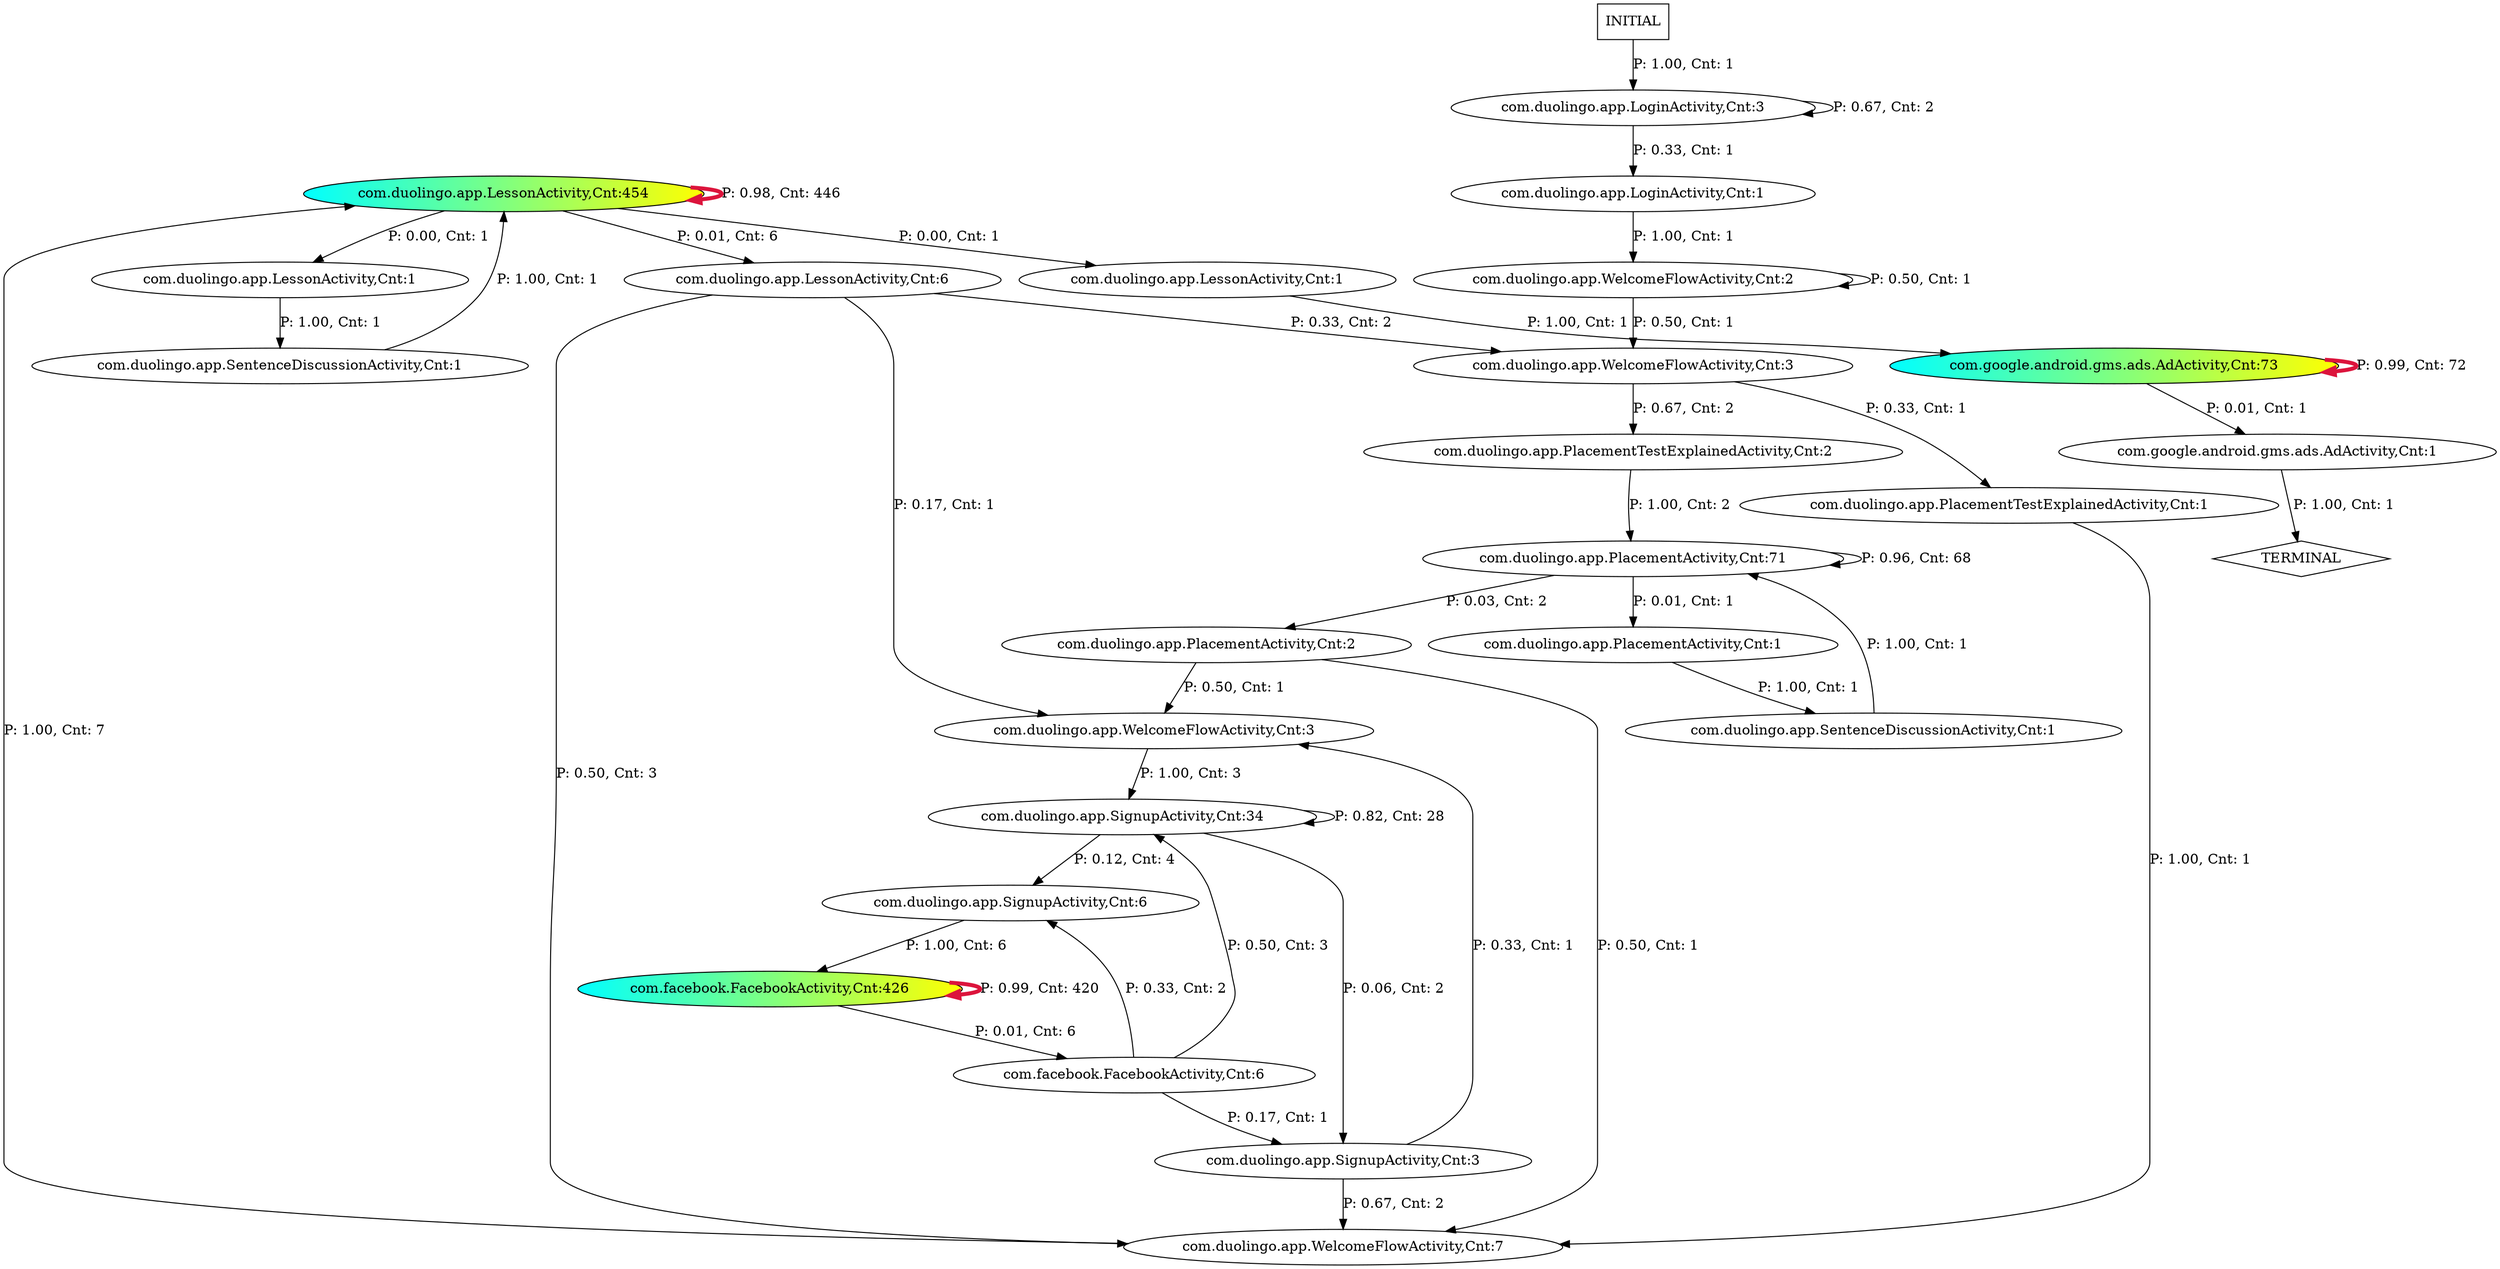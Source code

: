 digraph G {
  3 [label="com.duolingo.app.LessonActivity,Cnt:454", fillcolor="cyan:yellow", style="filled"];
  20 [label="com.facebook.FacebookActivity,Cnt:426", fillcolor="cyan:yellow", style="filled"];
  23 [label="com.google.android.gms.ads.AdActivity,Cnt:73", fillcolor="cyan:yellow", style="filled"];
  8 [label="com.duolingo.app.PlacementActivity,Cnt:71"];
  15 [label="com.duolingo.app.SignupActivity,Cnt:34"];
  16 [label="com.duolingo.app.WelcomeFlowActivity,Cnt:7"];
  2 [label="com.duolingo.app.LessonActivity,Cnt:6"];
  13 [label="com.duolingo.app.SignupActivity,Cnt:6"];
  21 [label="com.facebook.FacebookActivity,Cnt:6"];
  5 [label="com.duolingo.app.LoginActivity,Cnt:3"];
  14 [label="com.duolingo.app.SignupActivity,Cnt:3"];
  17 [label="com.duolingo.app.WelcomeFlowActivity,Cnt:3"];
  18 [label="com.duolingo.app.WelcomeFlowActivity,Cnt:3"];
  7 [label="com.duolingo.app.PlacementActivity,Cnt:2"];
  9 [label="com.duolingo.app.PlacementTestExplainedActivity,Cnt:2"];
  19 [label="com.duolingo.app.WelcomeFlowActivity,Cnt:2"];
  0 [label="com.duolingo.app.LessonActivity,Cnt:1"];
  1 [label="com.duolingo.app.LessonActivity,Cnt:1"];
  4 [label="com.duolingo.app.LoginActivity,Cnt:1"];
  6 [label="com.duolingo.app.PlacementActivity,Cnt:1"];
  10 [label="com.duolingo.app.PlacementTestExplainedActivity,Cnt:1"];
  11 [label="com.duolingo.app.SentenceDiscussionActivity,Cnt:1"];
  12 [label="com.duolingo.app.SentenceDiscussionActivity,Cnt:1"];
  22 [label="com.google.android.gms.ads.AdActivity,Cnt:1"];
  24 [label="TERMINAL",shape=diamond];
  25 [label="INITIAL",shape=box];
3->3 [label="P: 0.98, Cnt: 446", color="crimson", penwidth=4];
20->20 [label="P: 0.99, Cnt: 420", color="crimson", penwidth=4];
23->23 [label="P: 0.99, Cnt: 72", color="crimson", penwidth=4];
8->8 [label="P: 0.96, Cnt: 68"];
15->15 [label="P: 0.82, Cnt: 28"];
16->3 [label="P: 1.00, Cnt: 7"];
3->2 [label="P: 0.01, Cnt: 6"];
13->20 [label="P: 1.00, Cnt: 6"];
20->21 [label="P: 0.01, Cnt: 6"];
15->13 [label="P: 0.12, Cnt: 4"];
2->16 [label="P: 0.50, Cnt: 3"];
17->15 [label="P: 1.00, Cnt: 3"];
21->15 [label="P: 0.50, Cnt: 3"];
2->18 [label="P: 0.33, Cnt: 2"];
5->5 [label="P: 0.67, Cnt: 2"];
8->7 [label="P: 0.03, Cnt: 2"];
9->8 [label="P: 1.00, Cnt: 2"];
14->16 [label="P: 0.67, Cnt: 2"];
15->14 [label="P: 0.06, Cnt: 2"];
18->9 [label="P: 0.67, Cnt: 2"];
21->13 [label="P: 0.33, Cnt: 2"];
0->11 [label="P: 1.00, Cnt: 1"];
1->23 [label="P: 1.00, Cnt: 1"];
2->17 [label="P: 0.17, Cnt: 1"];
3->1 [label="P: 0.00, Cnt: 1"];
3->0 [label="P: 0.00, Cnt: 1"];
4->19 [label="P: 1.00, Cnt: 1"];
5->4 [label="P: 0.33, Cnt: 1"];
6->12 [label="P: 1.00, Cnt: 1"];
7->17 [label="P: 0.50, Cnt: 1"];
7->16 [label="P: 0.50, Cnt: 1"];
8->6 [label="P: 0.01, Cnt: 1"];
10->16 [label="P: 1.00, Cnt: 1"];
11->3 [label="P: 1.00, Cnt: 1"];
12->8 [label="P: 1.00, Cnt: 1"];
14->17 [label="P: 0.33, Cnt: 1"];
18->10 [label="P: 0.33, Cnt: 1"];
19->19 [label="P: 0.50, Cnt: 1"];
19->18 [label="P: 0.50, Cnt: 1"];
21->14 [label="P: 0.17, Cnt: 1"];
22->24 [label="P: 1.00, Cnt: 1"];
23->22 [label="P: 0.01, Cnt: 1"];
25->5 [label="P: 1.00, Cnt: 1"];
}
